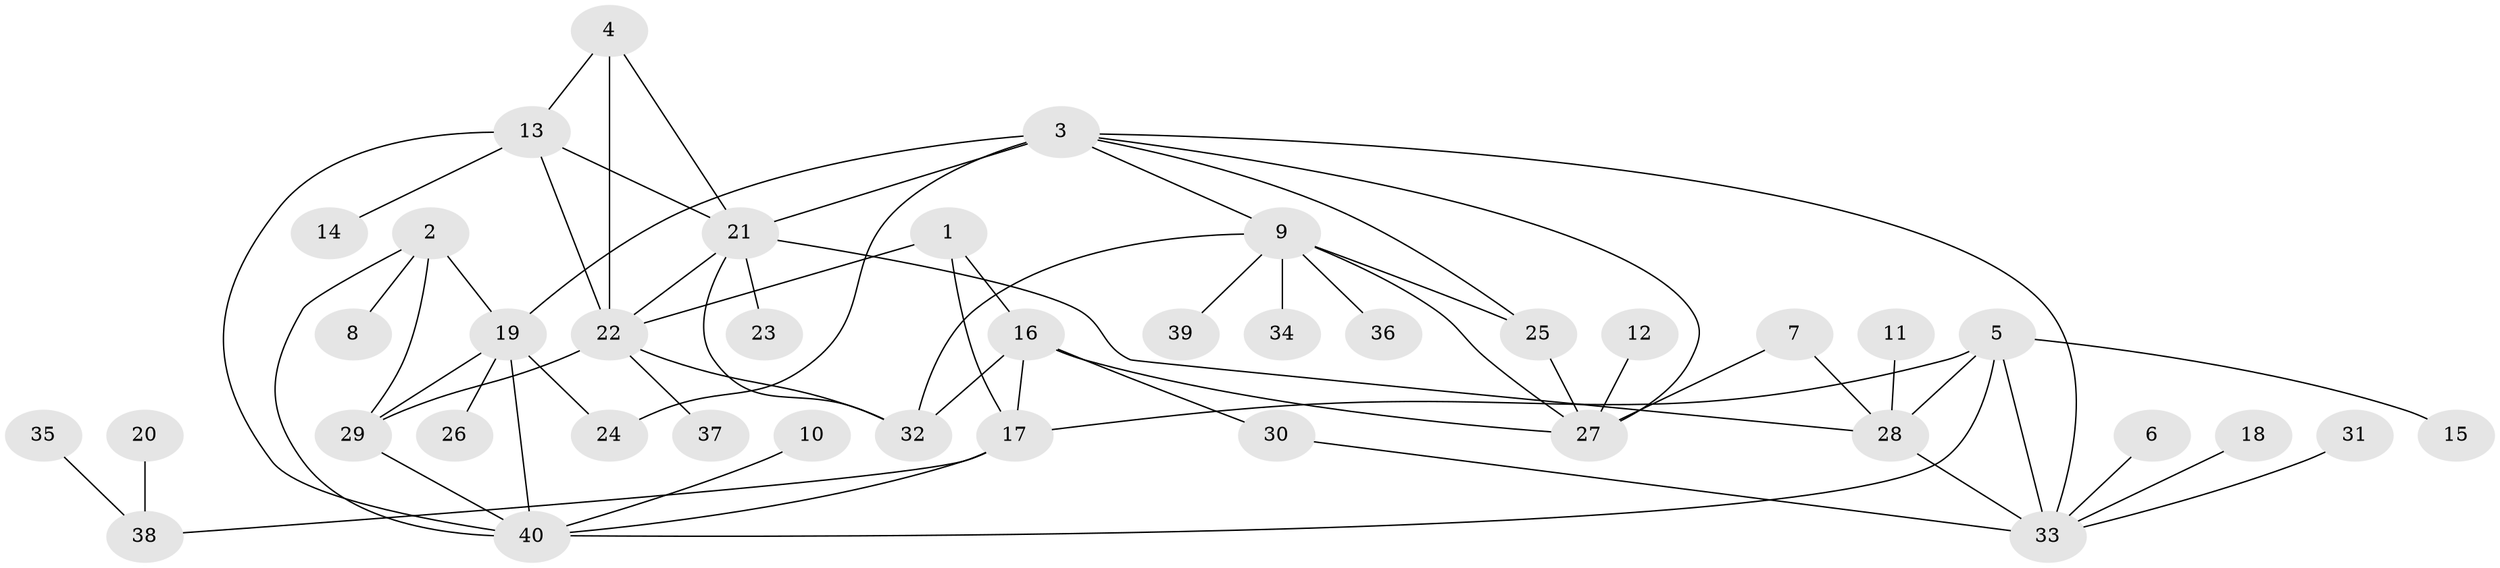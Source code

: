 // original degree distribution, {9: 0.0625, 5: 0.0375, 4: 0.0625, 3: 0.0375, 7: 0.025, 8: 0.0375, 6: 0.025, 10: 0.0125, 2: 0.1375, 1: 0.5625}
// Generated by graph-tools (version 1.1) at 2025/02/03/09/25 03:02:36]
// undirected, 40 vertices, 63 edges
graph export_dot {
graph [start="1"]
  node [color=gray90,style=filled];
  1;
  2;
  3;
  4;
  5;
  6;
  7;
  8;
  9;
  10;
  11;
  12;
  13;
  14;
  15;
  16;
  17;
  18;
  19;
  20;
  21;
  22;
  23;
  24;
  25;
  26;
  27;
  28;
  29;
  30;
  31;
  32;
  33;
  34;
  35;
  36;
  37;
  38;
  39;
  40;
  1 -- 16 [weight=2.0];
  1 -- 17 [weight=2.0];
  1 -- 22 [weight=1.0];
  2 -- 8 [weight=1.0];
  2 -- 19 [weight=1.0];
  2 -- 29 [weight=1.0];
  2 -- 40 [weight=1.0];
  3 -- 9 [weight=1.0];
  3 -- 19 [weight=2.0];
  3 -- 21 [weight=1.0];
  3 -- 24 [weight=1.0];
  3 -- 25 [weight=1.0];
  3 -- 27 [weight=1.0];
  3 -- 33 [weight=1.0];
  4 -- 13 [weight=1.0];
  4 -- 21 [weight=1.0];
  4 -- 22 [weight=1.0];
  5 -- 15 [weight=1.0];
  5 -- 17 [weight=1.0];
  5 -- 28 [weight=2.0];
  5 -- 33 [weight=2.0];
  5 -- 40 [weight=1.0];
  6 -- 33 [weight=1.0];
  7 -- 27 [weight=1.0];
  7 -- 28 [weight=1.0];
  9 -- 25 [weight=1.0];
  9 -- 27 [weight=1.0];
  9 -- 32 [weight=1.0];
  9 -- 34 [weight=1.0];
  9 -- 36 [weight=1.0];
  9 -- 39 [weight=1.0];
  10 -- 40 [weight=1.0];
  11 -- 28 [weight=1.0];
  12 -- 27 [weight=1.0];
  13 -- 14 [weight=1.0];
  13 -- 21 [weight=1.0];
  13 -- 22 [weight=1.0];
  13 -- 40 [weight=1.0];
  16 -- 17 [weight=1.0];
  16 -- 27 [weight=1.0];
  16 -- 30 [weight=1.0];
  16 -- 32 [weight=1.0];
  17 -- 38 [weight=1.0];
  17 -- 40 [weight=1.0];
  18 -- 33 [weight=1.0];
  19 -- 24 [weight=1.0];
  19 -- 26 [weight=1.0];
  19 -- 29 [weight=1.0];
  19 -- 40 [weight=1.0];
  20 -- 38 [weight=1.0];
  21 -- 22 [weight=1.0];
  21 -- 23 [weight=1.0];
  21 -- 28 [weight=1.0];
  21 -- 32 [weight=1.0];
  22 -- 29 [weight=1.0];
  22 -- 32 [weight=1.0];
  22 -- 37 [weight=1.0];
  25 -- 27 [weight=1.0];
  28 -- 33 [weight=1.0];
  29 -- 40 [weight=1.0];
  30 -- 33 [weight=1.0];
  31 -- 33 [weight=1.0];
  35 -- 38 [weight=1.0];
}
